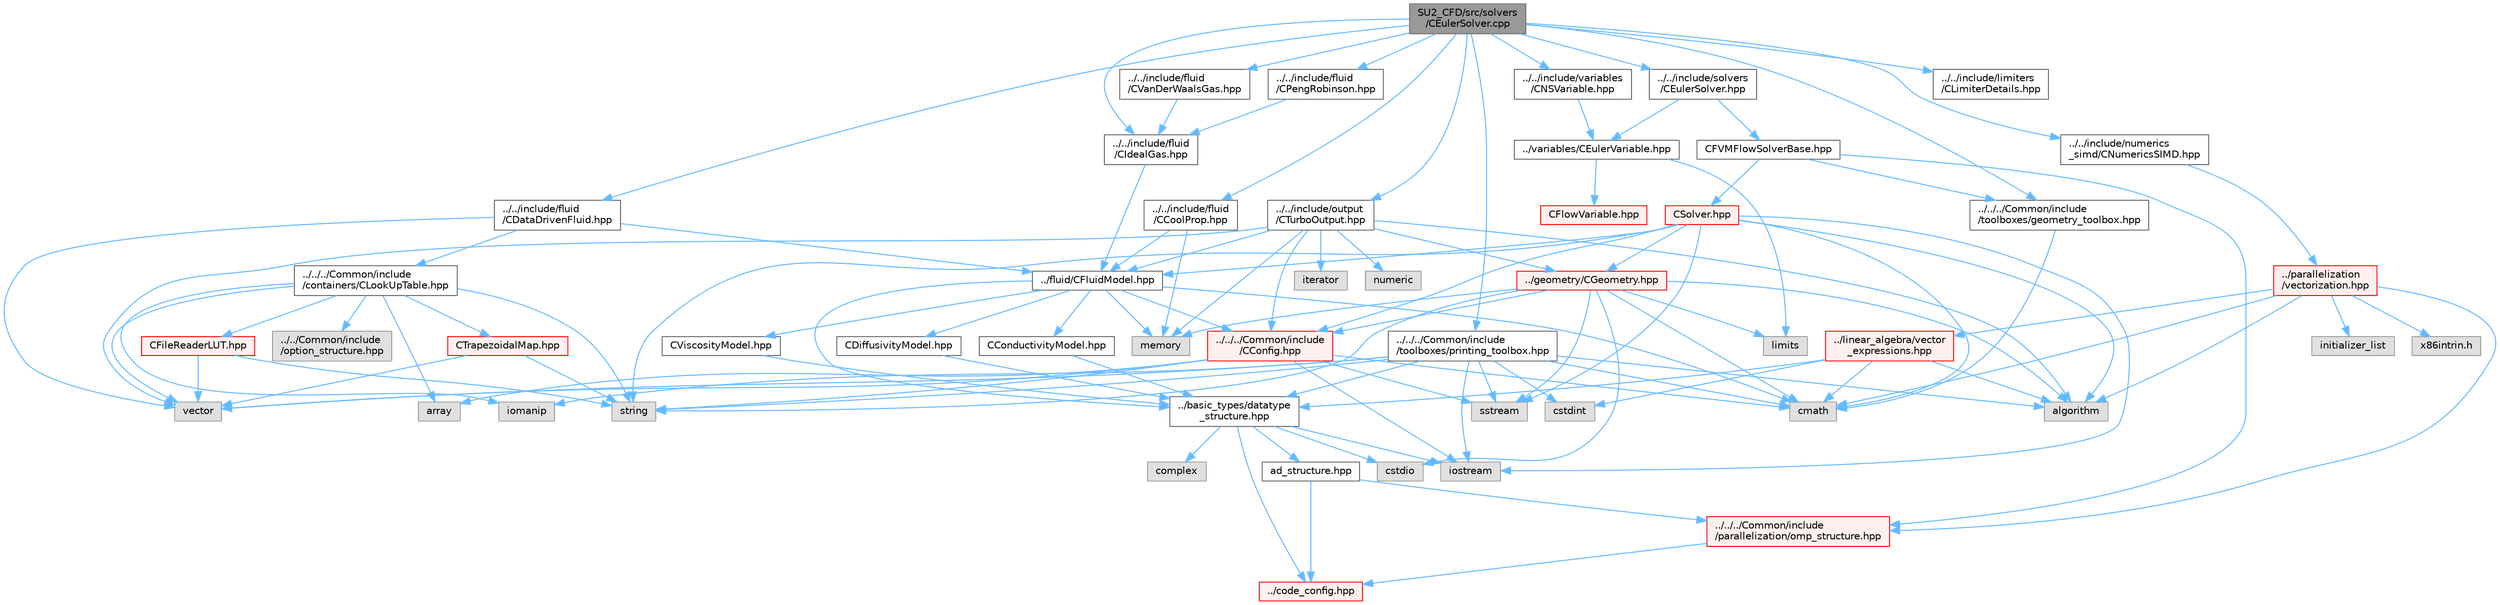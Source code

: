 digraph "SU2_CFD/src/solvers/CEulerSolver.cpp"
{
 // LATEX_PDF_SIZE
  bgcolor="transparent";
  edge [fontname=Helvetica,fontsize=10,labelfontname=Helvetica,labelfontsize=10];
  node [fontname=Helvetica,fontsize=10,shape=box,height=0.2,width=0.4];
  Node1 [id="Node000001",label="SU2_CFD/src/solvers\l/CEulerSolver.cpp",height=0.2,width=0.4,color="gray40", fillcolor="grey60", style="filled", fontcolor="black",tooltip="Main subroutines for solving Finite-Volume Euler flow problems."];
  Node1 -> Node2 [id="edge1_Node000001_Node000002",color="steelblue1",style="solid",tooltip=" "];
  Node2 [id="Node000002",label="../../include/solvers\l/CEulerSolver.hpp",height=0.2,width=0.4,color="grey40", fillcolor="white", style="filled",URL="$CEulerSolver_8hpp.html",tooltip="Headers of the CEulerSolver class."];
  Node2 -> Node3 [id="edge2_Node000002_Node000003",color="steelblue1",style="solid",tooltip=" "];
  Node3 [id="Node000003",label="CFVMFlowSolverBase.hpp",height=0.2,width=0.4,color="grey40", fillcolor="white", style="filled",URL="$CFVMFlowSolverBase_8hpp.html",tooltip="Base class template for all FVM flow solvers."];
  Node3 -> Node4 [id="edge3_Node000003_Node000004",color="steelblue1",style="solid",tooltip=" "];
  Node4 [id="Node000004",label="../../../Common/include\l/parallelization/omp_structure.hpp",height=0.2,width=0.4,color="red", fillcolor="#FFF0F0", style="filled",URL="$omp__structure_8hpp.html",tooltip="OpenMP interface header, provides compatibility functions if the code is built without OpenMP support..."];
  Node4 -> Node6 [id="edge4_Node000004_Node000006",color="steelblue1",style="solid",tooltip=" "];
  Node6 [id="Node000006",label="../code_config.hpp",height=0.2,width=0.4,color="red", fillcolor="#FFF0F0", style="filled",URL="$code__config_8hpp.html",tooltip="Header file for collecting common macros, definitions and type configurations."];
  Node3 -> Node9 [id="edge5_Node000003_Node000009",color="steelblue1",style="solid",tooltip=" "];
  Node9 [id="Node000009",label="../../../Common/include\l/toolboxes/geometry_toolbox.hpp",height=0.2,width=0.4,color="grey40", fillcolor="white", style="filled",URL="$geometry__toolbox_8hpp.html",tooltip="Collection of common lightweight geometry-oriented methods."];
  Node9 -> Node10 [id="edge6_Node000009_Node000010",color="steelblue1",style="solid",tooltip=" "];
  Node10 [id="Node000010",label="cmath",height=0.2,width=0.4,color="grey60", fillcolor="#E0E0E0", style="filled",tooltip=" "];
  Node3 -> Node11 [id="edge7_Node000003_Node000011",color="steelblue1",style="solid",tooltip=" "];
  Node11 [id="Node000011",label="CSolver.hpp",height=0.2,width=0.4,color="red", fillcolor="#FFF0F0", style="filled",URL="$CSolver_8hpp.html",tooltip="Headers of the CSolver class which is inherited by all of the other solvers."];
  Node11 -> Node10 [id="edge8_Node000011_Node000010",color="steelblue1",style="solid",tooltip=" "];
  Node11 -> Node20 [id="edge9_Node000011_Node000020",color="steelblue1",style="solid",tooltip=" "];
  Node20 [id="Node000020",label="string",height=0.2,width=0.4,color="grey60", fillcolor="#E0E0E0", style="filled",tooltip=" "];
  Node11 -> Node22 [id="edge10_Node000011_Node000022",color="steelblue1",style="solid",tooltip=" "];
  Node22 [id="Node000022",label="sstream",height=0.2,width=0.4,color="grey60", fillcolor="#E0E0E0", style="filled",tooltip=" "];
  Node11 -> Node23 [id="edge11_Node000011_Node000023",color="steelblue1",style="solid",tooltip=" "];
  Node23 [id="Node000023",label="algorithm",height=0.2,width=0.4,color="grey60", fillcolor="#E0E0E0", style="filled",tooltip=" "];
  Node11 -> Node15 [id="edge12_Node000011_Node000015",color="steelblue1",style="solid",tooltip=" "];
  Node15 [id="Node000015",label="iostream",height=0.2,width=0.4,color="grey60", fillcolor="#E0E0E0", style="filled",tooltip=" "];
  Node11 -> Node26 [id="edge13_Node000011_Node000026",color="steelblue1",style="solid",tooltip=" "];
  Node26 [id="Node000026",label="../fluid/CFluidModel.hpp",height=0.2,width=0.4,color="grey40", fillcolor="white", style="filled",URL="$CFluidModel_8hpp.html",tooltip="Defines the main fluid model class for thermophysical properties."];
  Node26 -> Node10 [id="edge14_Node000026_Node000010",color="steelblue1",style="solid",tooltip=" "];
  Node26 -> Node27 [id="edge15_Node000026_Node000027",color="steelblue1",style="solid",tooltip=" "];
  Node27 [id="Node000027",label="memory",height=0.2,width=0.4,color="grey60", fillcolor="#E0E0E0", style="filled",tooltip=" "];
  Node26 -> Node28 [id="edge16_Node000026_Node000028",color="steelblue1",style="solid",tooltip=" "];
  Node28 [id="Node000028",label="../../../Common/include\l/CConfig.hpp",height=0.2,width=0.4,color="red", fillcolor="#FFF0F0", style="filled",URL="$CConfig_8hpp.html",tooltip="All the information about the definition of the physical problem. The subroutines and functions are i..."];
  Node28 -> Node15 [id="edge17_Node000028_Node000015",color="steelblue1",style="solid",tooltip=" "];
  Node28 -> Node22 [id="edge18_Node000028_Node000022",color="steelblue1",style="solid",tooltip=" "];
  Node28 -> Node20 [id="edge19_Node000028_Node000020",color="steelblue1",style="solid",tooltip=" "];
  Node28 -> Node31 [id="edge20_Node000028_Node000031",color="steelblue1",style="solid",tooltip=" "];
  Node31 [id="Node000031",label="vector",height=0.2,width=0.4,color="grey60", fillcolor="#E0E0E0", style="filled",tooltip=" "];
  Node28 -> Node32 [id="edge21_Node000028_Node000032",color="steelblue1",style="solid",tooltip=" "];
  Node32 [id="Node000032",label="array",height=0.2,width=0.4,color="grey60", fillcolor="#E0E0E0", style="filled",tooltip=" "];
  Node28 -> Node10 [id="edge22_Node000028_Node000010",color="steelblue1",style="solid",tooltip=" "];
  Node26 -> Node14 [id="edge23_Node000026_Node000014",color="steelblue1",style="solid",tooltip=" "];
  Node14 [id="Node000014",label="../basic_types/datatype\l_structure.hpp",height=0.2,width=0.4,color="grey40", fillcolor="white", style="filled",URL="$datatype__structure_8hpp.html",tooltip="Headers for generalized datatypes, defines an interface for AD types."];
  Node14 -> Node15 [id="edge24_Node000014_Node000015",color="steelblue1",style="solid",tooltip=" "];
  Node14 -> Node16 [id="edge25_Node000014_Node000016",color="steelblue1",style="solid",tooltip=" "];
  Node16 [id="Node000016",label="complex",height=0.2,width=0.4,color="grey60", fillcolor="#E0E0E0", style="filled",tooltip=" "];
  Node14 -> Node17 [id="edge26_Node000014_Node000017",color="steelblue1",style="solid",tooltip=" "];
  Node17 [id="Node000017",label="cstdio",height=0.2,width=0.4,color="grey60", fillcolor="#E0E0E0", style="filled",tooltip=" "];
  Node14 -> Node6 [id="edge27_Node000014_Node000006",color="steelblue1",style="solid",tooltip=" "];
  Node14 -> Node18 [id="edge28_Node000014_Node000018",color="steelblue1",style="solid",tooltip=" "];
  Node18 [id="Node000018",label="ad_structure.hpp",height=0.2,width=0.4,color="grey40", fillcolor="white", style="filled",URL="$ad__structure_8hpp.html",tooltip="Main routines for the algorithmic differentiation (AD) structure."];
  Node18 -> Node6 [id="edge29_Node000018_Node000006",color="steelblue1",style="solid",tooltip=" "];
  Node18 -> Node4 [id="edge30_Node000018_Node000004",color="steelblue1",style="solid",tooltip=" "];
  Node26 -> Node47 [id="edge31_Node000026_Node000047",color="steelblue1",style="solid",tooltip=" "];
  Node47 [id="Node000047",label="CConductivityModel.hpp",height=0.2,width=0.4,color="grey40", fillcolor="white", style="filled",URL="$CConductivityModel_8hpp.html",tooltip="Defines an interface class for thermal conductivity models."];
  Node47 -> Node14 [id="edge32_Node000047_Node000014",color="steelblue1",style="solid",tooltip=" "];
  Node26 -> Node48 [id="edge33_Node000026_Node000048",color="steelblue1",style="solid",tooltip=" "];
  Node48 [id="Node000048",label="CViscosityModel.hpp",height=0.2,width=0.4,color="grey40", fillcolor="white", style="filled",URL="$CViscosityModel_8hpp.html",tooltip="Interface class for defining laminar viscosity models."];
  Node48 -> Node14 [id="edge34_Node000048_Node000014",color="steelblue1",style="solid",tooltip=" "];
  Node26 -> Node49 [id="edge35_Node000026_Node000049",color="steelblue1",style="solid",tooltip=" "];
  Node49 [id="Node000049",label="CDiffusivityModel.hpp",height=0.2,width=0.4,color="grey40", fillcolor="white", style="filled",URL="$CDiffusivityModel_8hpp.html",tooltip="Interface class for defining mass diffusivity models."];
  Node49 -> Node14 [id="edge36_Node000049_Node000014",color="steelblue1",style="solid",tooltip=" "];
  Node11 -> Node58 [id="edge37_Node000011_Node000058",color="steelblue1",style="solid",tooltip=" "];
  Node58 [id="Node000058",label="../geometry/CGeometry.hpp",height=0.2,width=0.4,color="red", fillcolor="#FFF0F0", style="filled",URL="$CGeometry_8hpp.html",tooltip="Headers of the main subroutines for creating the geometrical structure. The subroutines and functions..."];
  Node58 -> Node53 [id="edge38_Node000058_Node000053",color="steelblue1",style="solid",tooltip=" "];
  Node53 [id="Node000053",label="limits",height=0.2,width=0.4,color="grey60", fillcolor="#E0E0E0", style="filled",tooltip=" "];
  Node58 -> Node20 [id="edge39_Node000058_Node000020",color="steelblue1",style="solid",tooltip=" "];
  Node58 -> Node22 [id="edge40_Node000058_Node000022",color="steelblue1",style="solid",tooltip=" "];
  Node58 -> Node10 [id="edge41_Node000058_Node000010",color="steelblue1",style="solid",tooltip=" "];
  Node58 -> Node23 [id="edge42_Node000058_Node000023",color="steelblue1",style="solid",tooltip=" "];
  Node58 -> Node17 [id="edge43_Node000058_Node000017",color="steelblue1",style="solid",tooltip=" "];
  Node58 -> Node27 [id="edge44_Node000058_Node000027",color="steelblue1",style="solid",tooltip=" "];
  Node58 -> Node28 [id="edge45_Node000058_Node000028",color="steelblue1",style="solid",tooltip=" "];
  Node11 -> Node28 [id="edge46_Node000011_Node000028",color="steelblue1",style="solid",tooltip=" "];
  Node2 -> Node91 [id="edge47_Node000002_Node000091",color="steelblue1",style="solid",tooltip=" "];
  Node91 [id="Node000091",label="../variables/CEulerVariable.hpp",height=0.2,width=0.4,color="grey40", fillcolor="white", style="filled",URL="$CEulerVariable_8hpp.html",tooltip="Class for defining the variables of the compressible Euler solver."];
  Node91 -> Node53 [id="edge48_Node000091_Node000053",color="steelblue1",style="solid",tooltip=" "];
  Node91 -> Node92 [id="edge49_Node000091_Node000092",color="steelblue1",style="solid",tooltip=" "];
  Node92 [id="Node000092",label="CFlowVariable.hpp",height=0.2,width=0.4,color="red", fillcolor="#FFF0F0", style="filled",URL="$CFlowVariable_8hpp.html",tooltip="Class for defining the common variables of flow solvers."];
  Node1 -> Node93 [id="edge50_Node000001_Node000093",color="steelblue1",style="solid",tooltip=" "];
  Node93 [id="Node000093",label="../../include/variables\l/CNSVariable.hpp",height=0.2,width=0.4,color="grey40", fillcolor="white", style="filled",URL="$CNSVariable_8hpp.html",tooltip="Class for defining the variables of the compressible Navier-Stokes solver."];
  Node93 -> Node91 [id="edge51_Node000093_Node000091",color="steelblue1",style="solid",tooltip=" "];
  Node1 -> Node9 [id="edge52_Node000001_Node000009",color="steelblue1",style="solid",tooltip=" "];
  Node1 -> Node94 [id="edge53_Node000001_Node000094",color="steelblue1",style="solid",tooltip=" "];
  Node94 [id="Node000094",label="../../../Common/include\l/toolboxes/printing_toolbox.hpp",height=0.2,width=0.4,color="grey40", fillcolor="white", style="filled",URL="$printing__toolbox_8hpp.html",tooltip="Header file for the printing toolbox."];
  Node94 -> Node15 [id="edge54_Node000094_Node000015",color="steelblue1",style="solid",tooltip=" "];
  Node94 -> Node82 [id="edge55_Node000094_Node000082",color="steelblue1",style="solid",tooltip=" "];
  Node82 [id="Node000082",label="iomanip",height=0.2,width=0.4,color="grey60", fillcolor="#E0E0E0", style="filled",tooltip=" "];
  Node94 -> Node42 [id="edge56_Node000094_Node000042",color="steelblue1",style="solid",tooltip=" "];
  Node42 [id="Node000042",label="cstdint",height=0.2,width=0.4,color="grey60", fillcolor="#E0E0E0", style="filled",tooltip=" "];
  Node94 -> Node31 [id="edge57_Node000094_Node000031",color="steelblue1",style="solid",tooltip=" "];
  Node94 -> Node20 [id="edge58_Node000094_Node000020",color="steelblue1",style="solid",tooltip=" "];
  Node94 -> Node22 [id="edge59_Node000094_Node000022",color="steelblue1",style="solid",tooltip=" "];
  Node94 -> Node10 [id="edge60_Node000094_Node000010",color="steelblue1",style="solid",tooltip=" "];
  Node94 -> Node23 [id="edge61_Node000094_Node000023",color="steelblue1",style="solid",tooltip=" "];
  Node94 -> Node14 [id="edge62_Node000094_Node000014",color="steelblue1",style="solid",tooltip=" "];
  Node1 -> Node95 [id="edge63_Node000001_Node000095",color="steelblue1",style="solid",tooltip=" "];
  Node95 [id="Node000095",label="../../include/fluid\l/CIdealGas.hpp",height=0.2,width=0.4,color="grey40", fillcolor="white", style="filled",URL="$CIdealGas_8hpp.html",tooltip="Defines the ideal gas model."];
  Node95 -> Node26 [id="edge64_Node000095_Node000026",color="steelblue1",style="solid",tooltip=" "];
  Node1 -> Node96 [id="edge65_Node000001_Node000096",color="steelblue1",style="solid",tooltip=" "];
  Node96 [id="Node000096",label="../../include/fluid\l/CVanDerWaalsGas.hpp",height=0.2,width=0.4,color="grey40", fillcolor="white", style="filled",URL="$CVanDerWaalsGas_8hpp.html",tooltip="Declaration of the Polytropic Van der Waals model."];
  Node96 -> Node95 [id="edge66_Node000096_Node000095",color="steelblue1",style="solid",tooltip=" "];
  Node1 -> Node97 [id="edge67_Node000001_Node000097",color="steelblue1",style="solid",tooltip=" "];
  Node97 [id="Node000097",label="../../include/fluid\l/CPengRobinson.hpp",height=0.2,width=0.4,color="grey40", fillcolor="white", style="filled",URL="$CPengRobinson_8hpp.html",tooltip="Defines the Peng-Robinson model."];
  Node97 -> Node95 [id="edge68_Node000097_Node000095",color="steelblue1",style="solid",tooltip=" "];
  Node1 -> Node98 [id="edge69_Node000001_Node000098",color="steelblue1",style="solid",tooltip=" "];
  Node98 [id="Node000098",label="../../include/fluid\l/CDataDrivenFluid.hpp",height=0.2,width=0.4,color="grey40", fillcolor="white", style="filled",URL="$CDataDrivenFluid_8hpp.html",tooltip="Defines a template fluid model class using multilayer perceptrons for theromodynamic state definition..."];
  Node98 -> Node31 [id="edge70_Node000098_Node000031",color="steelblue1",style="solid",tooltip=" "];
  Node98 -> Node99 [id="edge71_Node000098_Node000099",color="steelblue1",style="solid",tooltip=" "];
  Node99 [id="Node000099",label="../../../Common/include\l/containers/CLookUpTable.hpp",height=0.2,width=0.4,color="grey40", fillcolor="white", style="filled",URL="$CLookUpTable_8hpp.html",tooltip=" "];
  Node99 -> Node32 [id="edge72_Node000099_Node000032",color="steelblue1",style="solid",tooltip=" "];
  Node99 -> Node82 [id="edge73_Node000099_Node000082",color="steelblue1",style="solid",tooltip=" "];
  Node99 -> Node20 [id="edge74_Node000099_Node000020",color="steelblue1",style="solid",tooltip=" "];
  Node99 -> Node31 [id="edge75_Node000099_Node000031",color="steelblue1",style="solid",tooltip=" "];
  Node99 -> Node100 [id="edge76_Node000099_Node000100",color="steelblue1",style="solid",tooltip=" "];
  Node100 [id="Node000100",label="../../Common/include\l/option_structure.hpp",height=0.2,width=0.4,color="grey60", fillcolor="#E0E0E0", style="filled",tooltip=" "];
  Node99 -> Node101 [id="edge77_Node000099_Node000101",color="steelblue1",style="solid",tooltip=" "];
  Node101 [id="Node000101",label="CFileReaderLUT.hpp",height=0.2,width=0.4,color="red", fillcolor="#FFF0F0", style="filled",URL="$CFileReaderLUT_8hpp.html",tooltip="reading lookup table for tabulated fluid properties"];
  Node101 -> Node20 [id="edge78_Node000101_Node000020",color="steelblue1",style="solid",tooltip=" "];
  Node101 -> Node31 [id="edge79_Node000101_Node000031",color="steelblue1",style="solid",tooltip=" "];
  Node99 -> Node104 [id="edge80_Node000099_Node000104",color="steelblue1",style="solid",tooltip=" "];
  Node104 [id="Node000104",label="CTrapezoidalMap.hpp",height=0.2,width=0.4,color="red", fillcolor="#FFF0F0", style="filled",URL="$CTrapezoidalMap_8hpp.html",tooltip="Implementation of the trapezoidal map for tabulation and lookup of fluid properties."];
  Node104 -> Node20 [id="edge81_Node000104_Node000020",color="steelblue1",style="solid",tooltip=" "];
  Node104 -> Node31 [id="edge82_Node000104_Node000031",color="steelblue1",style="solid",tooltip=" "];
  Node98 -> Node26 [id="edge83_Node000098_Node000026",color="steelblue1",style="solid",tooltip=" "];
  Node1 -> Node107 [id="edge84_Node000001_Node000107",color="steelblue1",style="solid",tooltip=" "];
  Node107 [id="Node000107",label="../../include/fluid\l/CCoolProp.hpp",height=0.2,width=0.4,color="grey40", fillcolor="white", style="filled",URL="$CCoolProp_8hpp.html",tooltip="Defines the state-of-the-art fluid model from CoolProp library."];
  Node107 -> Node26 [id="edge85_Node000107_Node000026",color="steelblue1",style="solid",tooltip=" "];
  Node107 -> Node27 [id="edge86_Node000107_Node000027",color="steelblue1",style="solid",tooltip=" "];
  Node1 -> Node108 [id="edge87_Node000001_Node000108",color="steelblue1",style="solid",tooltip=" "];
  Node108 [id="Node000108",label="../../include/numerics\l_simd/CNumericsSIMD.hpp",height=0.2,width=0.4,color="grey40", fillcolor="white", style="filled",URL="$CNumericsSIMD_8hpp.html",tooltip="Vectorized (SIMD) numerics classes."];
  Node108 -> Node40 [id="edge88_Node000108_Node000040",color="steelblue1",style="solid",tooltip=" "];
  Node40 [id="Node000040",label="../parallelization\l/vectorization.hpp",height=0.2,width=0.4,color="red", fillcolor="#FFF0F0", style="filled",URL="$vectorization_8hpp.html",tooltip="Implementation of a portable SIMD type."];
  Node40 -> Node41 [id="edge89_Node000040_Node000041",color="steelblue1",style="solid",tooltip=" "];
  Node41 [id="Node000041",label="../linear_algebra/vector\l_expressions.hpp",height=0.2,width=0.4,color="red", fillcolor="#FFF0F0", style="filled",URL="$vector__expressions_8hpp.html",tooltip="Expression templates for vector types with coefficient-wise operations."];
  Node41 -> Node14 [id="edge90_Node000041_Node000014",color="steelblue1",style="solid",tooltip=" "];
  Node41 -> Node23 [id="edge91_Node000041_Node000023",color="steelblue1",style="solid",tooltip=" "];
  Node41 -> Node10 [id="edge92_Node000041_Node000010",color="steelblue1",style="solid",tooltip=" "];
  Node41 -> Node42 [id="edge93_Node000041_Node000042",color="steelblue1",style="solid",tooltip=" "];
  Node40 -> Node4 [id="edge94_Node000040_Node000004",color="steelblue1",style="solid",tooltip=" "];
  Node40 -> Node43 [id="edge95_Node000040_Node000043",color="steelblue1",style="solid",tooltip=" "];
  Node43 [id="Node000043",label="initializer_list",height=0.2,width=0.4,color="grey60", fillcolor="#E0E0E0", style="filled",tooltip=" "];
  Node40 -> Node23 [id="edge96_Node000040_Node000023",color="steelblue1",style="solid",tooltip=" "];
  Node40 -> Node10 [id="edge97_Node000040_Node000010",color="steelblue1",style="solid",tooltip=" "];
  Node40 -> Node44 [id="edge98_Node000040_Node000044",color="steelblue1",style="solid",tooltip=" "];
  Node44 [id="Node000044",label="x86intrin.h",height=0.2,width=0.4,color="grey60", fillcolor="#E0E0E0", style="filled",tooltip=" "];
  Node1 -> Node109 [id="edge99_Node000001_Node000109",color="steelblue1",style="solid",tooltip=" "];
  Node109 [id="Node000109",label="../../include/limiters\l/CLimiterDetails.hpp",height=0.2,width=0.4,color="grey40", fillcolor="white", style="filled",URL="$CLimiterDetails_8hpp.html",tooltip="A class template that allows defining limiters via specialization of particular details."];
  Node1 -> Node110 [id="edge100_Node000001_Node000110",color="steelblue1",style="solid",tooltip=" "];
  Node110 [id="Node000110",label="../../include/output\l/CTurboOutput.hpp",height=0.2,width=0.4,color="grey40", fillcolor="white", style="filled",URL="$CTurboOutput_8hpp.html",tooltip="Headers of the Turbomachinery Performance class."];
  Node110 -> Node31 [id="edge101_Node000110_Node000031",color="steelblue1",style="solid",tooltip=" "];
  Node110 -> Node27 [id="edge102_Node000110_Node000027",color="steelblue1",style="solid",tooltip=" "];
  Node110 -> Node23 [id="edge103_Node000110_Node000023",color="steelblue1",style="solid",tooltip=" "];
  Node110 -> Node111 [id="edge104_Node000110_Node000111",color="steelblue1",style="solid",tooltip=" "];
  Node111 [id="Node000111",label="iterator",height=0.2,width=0.4,color="grey60", fillcolor="#E0E0E0", style="filled",tooltip=" "];
  Node110 -> Node65 [id="edge105_Node000110_Node000065",color="steelblue1",style="solid",tooltip=" "];
  Node65 [id="Node000065",label="numeric",height=0.2,width=0.4,color="grey60", fillcolor="#E0E0E0", style="filled",tooltip=" "];
  Node110 -> Node58 [id="edge106_Node000110_Node000058",color="steelblue1",style="solid",tooltip=" "];
  Node110 -> Node28 [id="edge107_Node000110_Node000028",color="steelblue1",style="solid",tooltip=" "];
  Node110 -> Node26 [id="edge108_Node000110_Node000026",color="steelblue1",style="solid",tooltip=" "];
}
